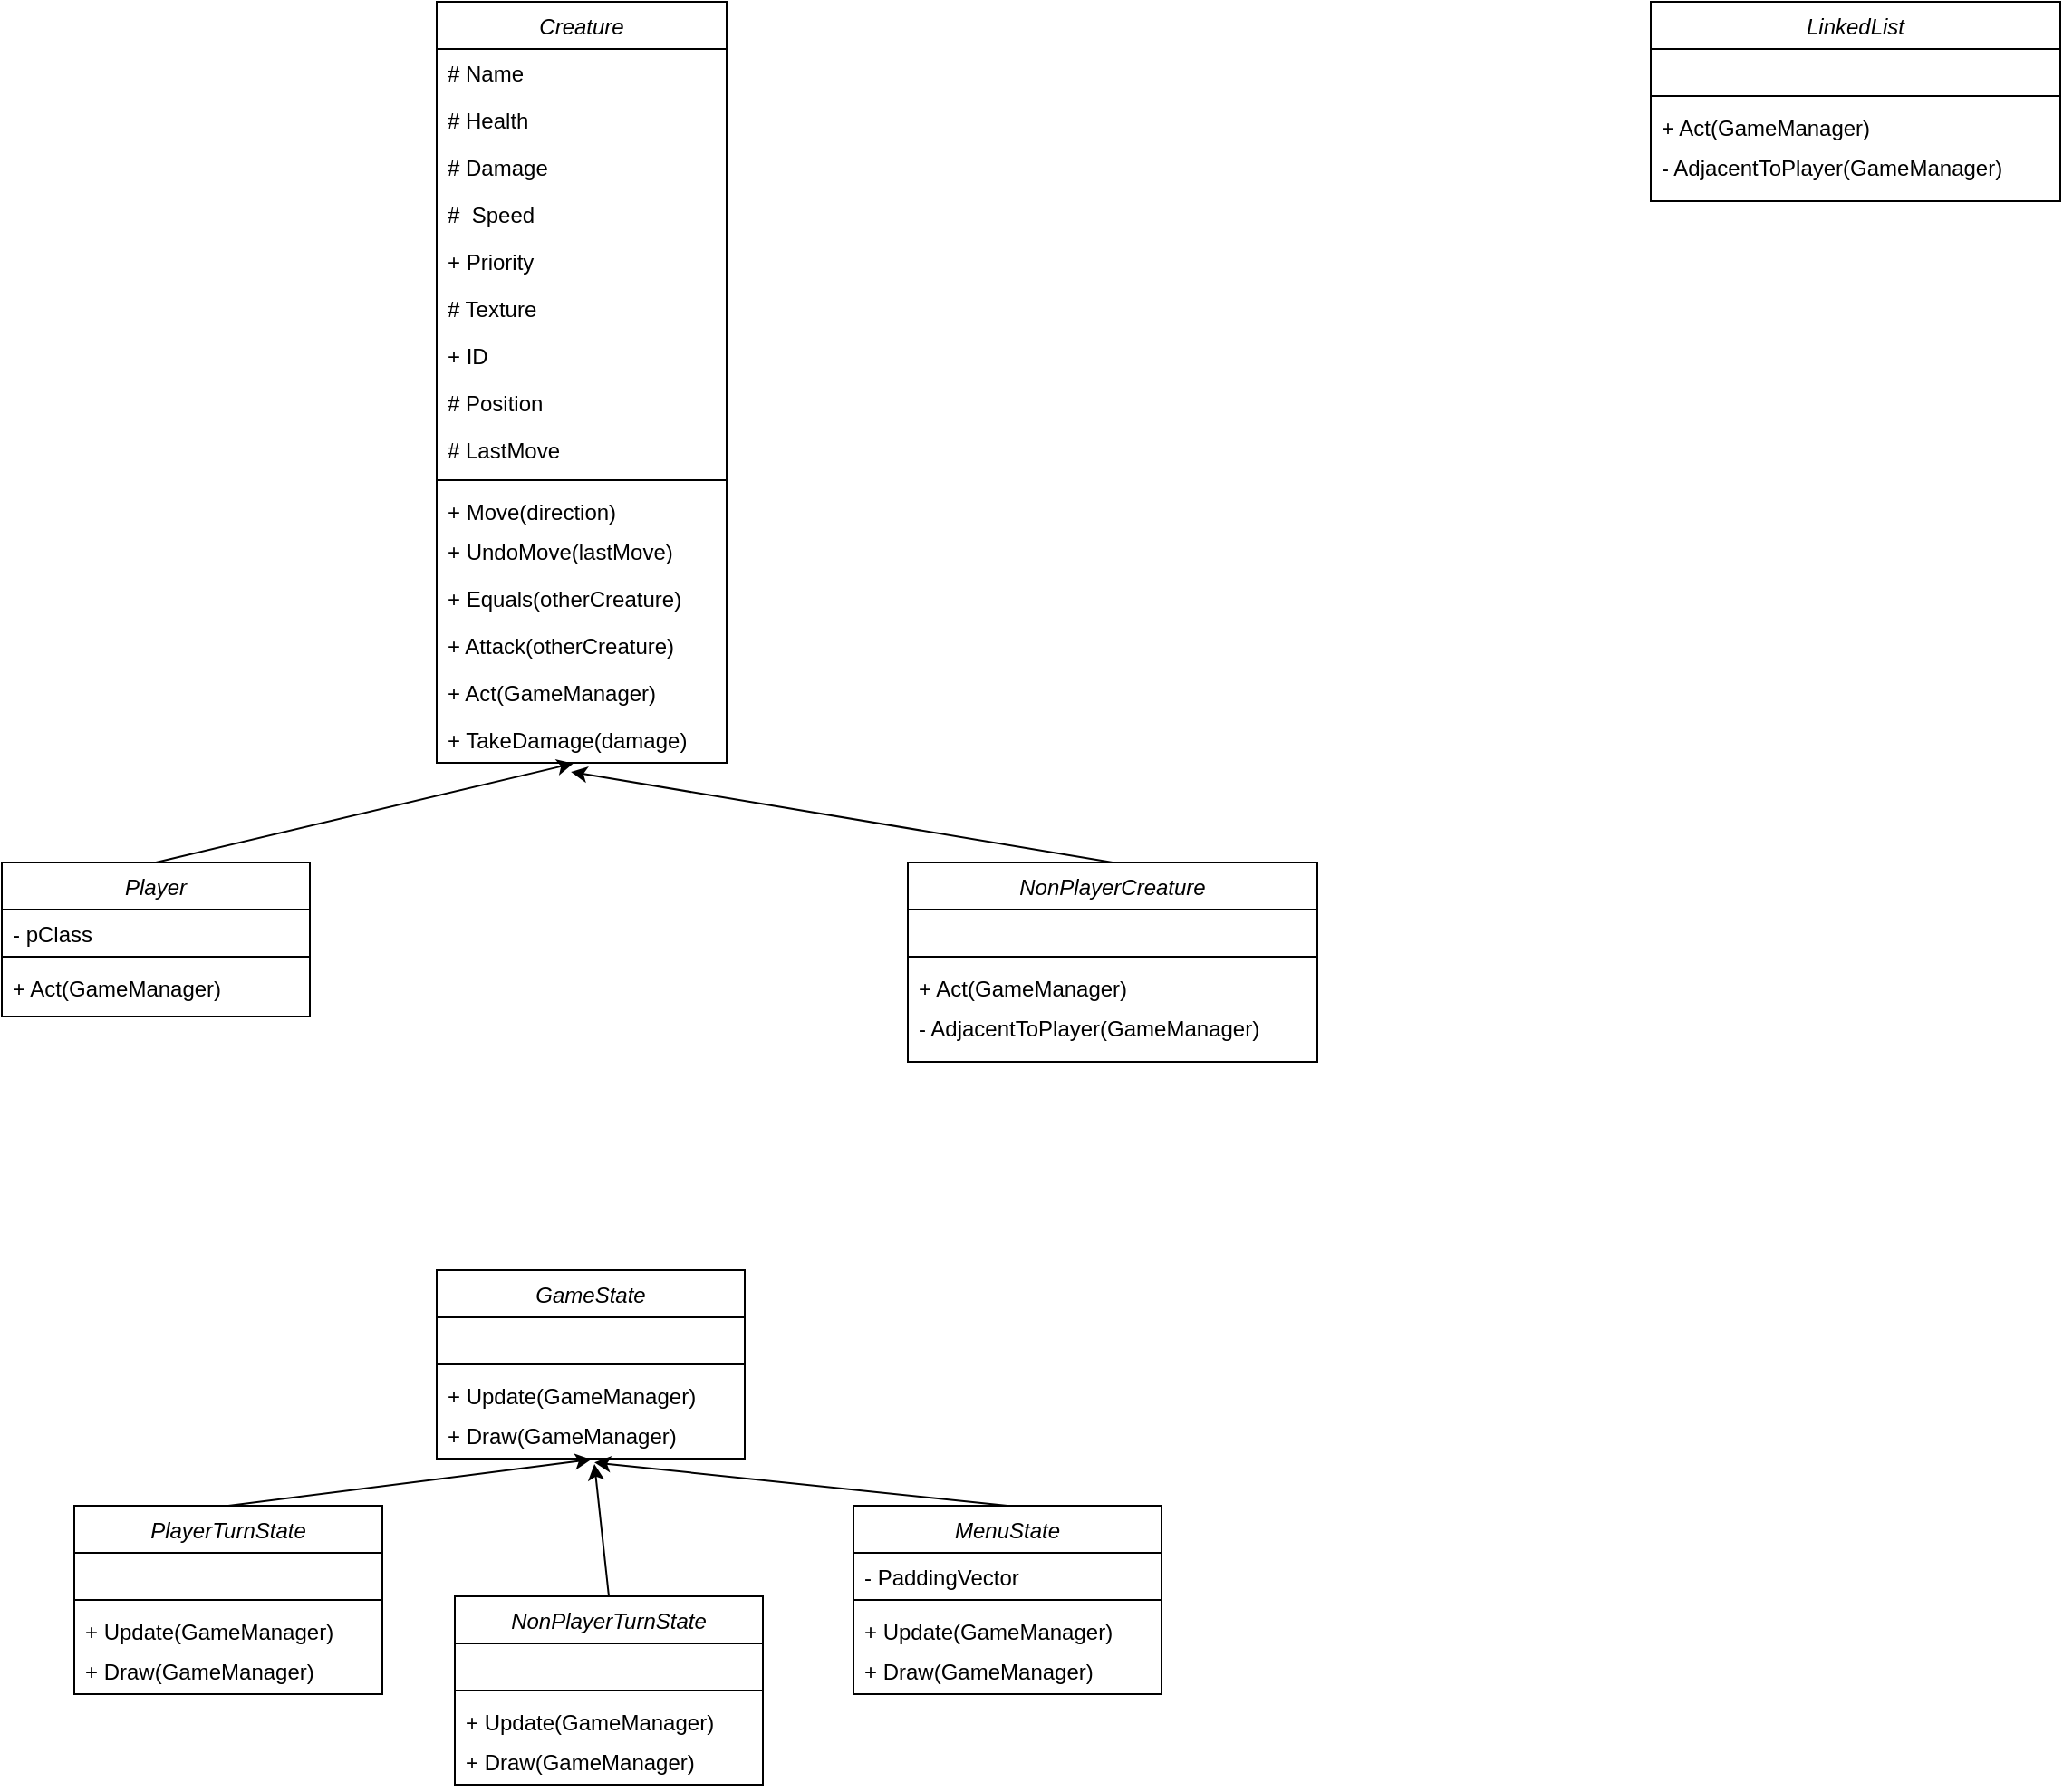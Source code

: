 <mxfile version="26.0.6">
  <diagram id="C5RBs43oDa-KdzZeNtuy" name="Page-1">
    <mxGraphModel dx="1388" dy="658" grid="1" gridSize="10" guides="1" tooltips="1" connect="1" arrows="1" fold="1" page="1" pageScale="1" pageWidth="827" pageHeight="1169" math="0" shadow="0">
      <root>
        <mxCell id="WIyWlLk6GJQsqaUBKTNV-0" />
        <mxCell id="WIyWlLk6GJQsqaUBKTNV-1" parent="WIyWlLk6GJQsqaUBKTNV-0" />
        <mxCell id="zkfFHV4jXpPFQw0GAbJ--0" value="Creature" style="swimlane;fontStyle=2;align=center;verticalAlign=top;childLayout=stackLayout;horizontal=1;startSize=26;horizontalStack=0;resizeParent=1;resizeLast=0;collapsible=1;marginBottom=0;rounded=0;shadow=0;strokeWidth=1;" parent="WIyWlLk6GJQsqaUBKTNV-1" vertex="1">
          <mxGeometry x="290" width="160" height="420" as="geometry">
            <mxRectangle x="230" y="140" width="160" height="26" as="alternateBounds" />
          </mxGeometry>
        </mxCell>
        <mxCell id="zkfFHV4jXpPFQw0GAbJ--1" value="# Name" style="text;align=left;verticalAlign=top;spacingLeft=4;spacingRight=4;overflow=hidden;rotatable=0;points=[[0,0.5],[1,0.5]];portConstraint=eastwest;" parent="zkfFHV4jXpPFQw0GAbJ--0" vertex="1">
          <mxGeometry y="26" width="160" height="26" as="geometry" />
        </mxCell>
        <mxCell id="zkfFHV4jXpPFQw0GAbJ--2" value="# Health" style="text;align=left;verticalAlign=top;spacingLeft=4;spacingRight=4;overflow=hidden;rotatable=0;points=[[0,0.5],[1,0.5]];portConstraint=eastwest;rounded=0;shadow=0;html=0;" parent="zkfFHV4jXpPFQw0GAbJ--0" vertex="1">
          <mxGeometry y="52" width="160" height="26" as="geometry" />
        </mxCell>
        <mxCell id="ZX7bgGSXiQ3ADeG_iKMY-2" value="# Damage" style="text;align=left;verticalAlign=top;spacingLeft=4;spacingRight=4;overflow=hidden;rotatable=0;points=[[0,0.5],[1,0.5]];portConstraint=eastwest;rounded=0;shadow=0;html=0;" parent="zkfFHV4jXpPFQw0GAbJ--0" vertex="1">
          <mxGeometry y="78" width="160" height="26" as="geometry" />
        </mxCell>
        <mxCell id="ZX7bgGSXiQ3ADeG_iKMY-3" value="#  Speed" style="text;align=left;verticalAlign=top;spacingLeft=4;spacingRight=4;overflow=hidden;rotatable=0;points=[[0,0.5],[1,0.5]];portConstraint=eastwest;rounded=0;shadow=0;html=0;" parent="zkfFHV4jXpPFQw0GAbJ--0" vertex="1">
          <mxGeometry y="104" width="160" height="26" as="geometry" />
        </mxCell>
        <mxCell id="ZX7bgGSXiQ3ADeG_iKMY-4" value="+ Priority" style="text;align=left;verticalAlign=top;spacingLeft=4;spacingRight=4;overflow=hidden;rotatable=0;points=[[0,0.5],[1,0.5]];portConstraint=eastwest;rounded=0;shadow=0;html=0;" parent="zkfFHV4jXpPFQw0GAbJ--0" vertex="1">
          <mxGeometry y="130" width="160" height="26" as="geometry" />
        </mxCell>
        <mxCell id="ZX7bgGSXiQ3ADeG_iKMY-6" value="# Texture" style="text;align=left;verticalAlign=top;spacingLeft=4;spacingRight=4;overflow=hidden;rotatable=0;points=[[0,0.5],[1,0.5]];portConstraint=eastwest;rounded=0;shadow=0;html=0;" parent="zkfFHV4jXpPFQw0GAbJ--0" vertex="1">
          <mxGeometry y="156" width="160" height="26" as="geometry" />
        </mxCell>
        <mxCell id="ZX7bgGSXiQ3ADeG_iKMY-5" value="+ ID" style="text;align=left;verticalAlign=top;spacingLeft=4;spacingRight=4;overflow=hidden;rotatable=0;points=[[0,0.5],[1,0.5]];portConstraint=eastwest;rounded=0;shadow=0;html=0;" parent="zkfFHV4jXpPFQw0GAbJ--0" vertex="1">
          <mxGeometry y="182" width="160" height="26" as="geometry" />
        </mxCell>
        <mxCell id="ZX7bgGSXiQ3ADeG_iKMY-7" value="# Position" style="text;align=left;verticalAlign=top;spacingLeft=4;spacingRight=4;overflow=hidden;rotatable=0;points=[[0,0.5],[1,0.5]];portConstraint=eastwest;rounded=0;shadow=0;html=0;" parent="zkfFHV4jXpPFQw0GAbJ--0" vertex="1">
          <mxGeometry y="208" width="160" height="26" as="geometry" />
        </mxCell>
        <mxCell id="ZX7bgGSXiQ3ADeG_iKMY-8" value="# LastMove" style="text;align=left;verticalAlign=top;spacingLeft=4;spacingRight=4;overflow=hidden;rotatable=0;points=[[0,0.5],[1,0.5]];portConstraint=eastwest;rounded=0;shadow=0;html=0;" parent="zkfFHV4jXpPFQw0GAbJ--0" vertex="1">
          <mxGeometry y="234" width="160" height="26" as="geometry" />
        </mxCell>
        <mxCell id="zkfFHV4jXpPFQw0GAbJ--4" value="" style="line;html=1;strokeWidth=1;align=left;verticalAlign=middle;spacingTop=-1;spacingLeft=3;spacingRight=3;rotatable=0;labelPosition=right;points=[];portConstraint=eastwest;" parent="zkfFHV4jXpPFQw0GAbJ--0" vertex="1">
          <mxGeometry y="260" width="160" height="8" as="geometry" />
        </mxCell>
        <mxCell id="zkfFHV4jXpPFQw0GAbJ--5" value="+ Move(direction)" style="text;align=left;verticalAlign=top;spacingLeft=4;spacingRight=4;overflow=hidden;rotatable=0;points=[[0,0.5],[1,0.5]];portConstraint=eastwest;" parent="zkfFHV4jXpPFQw0GAbJ--0" vertex="1">
          <mxGeometry y="268" width="160" height="22" as="geometry" />
        </mxCell>
        <mxCell id="gLOj0-4sn1ZO6H-CUTxP-0" value="+ UndoMove(lastMove)" style="text;align=left;verticalAlign=top;spacingLeft=4;spacingRight=4;overflow=hidden;rotatable=0;points=[[0,0.5],[1,0.5]];portConstraint=eastwest;rounded=0;shadow=0;html=0;" vertex="1" parent="zkfFHV4jXpPFQw0GAbJ--0">
          <mxGeometry y="290" width="160" height="26" as="geometry" />
        </mxCell>
        <mxCell id="gLOj0-4sn1ZO6H-CUTxP-1" value="+ Equals(otherCreature)" style="text;align=left;verticalAlign=top;spacingLeft=4;spacingRight=4;overflow=hidden;rotatable=0;points=[[0,0.5],[1,0.5]];portConstraint=eastwest;rounded=0;shadow=0;html=0;" vertex="1" parent="zkfFHV4jXpPFQw0GAbJ--0">
          <mxGeometry y="316" width="160" height="26" as="geometry" />
        </mxCell>
        <mxCell id="gLOj0-4sn1ZO6H-CUTxP-2" value="+ Attack(otherCreature)" style="text;align=left;verticalAlign=top;spacingLeft=4;spacingRight=4;overflow=hidden;rotatable=0;points=[[0,0.5],[1,0.5]];portConstraint=eastwest;rounded=0;shadow=0;html=0;" vertex="1" parent="zkfFHV4jXpPFQw0GAbJ--0">
          <mxGeometry y="342" width="160" height="26" as="geometry" />
        </mxCell>
        <mxCell id="gLOj0-4sn1ZO6H-CUTxP-4" value="+ Act(GameManager)" style="text;align=left;verticalAlign=top;spacingLeft=4;spacingRight=4;overflow=hidden;rotatable=0;points=[[0,0.5],[1,0.5]];portConstraint=eastwest;rounded=0;shadow=0;html=0;" vertex="1" parent="zkfFHV4jXpPFQw0GAbJ--0">
          <mxGeometry y="368" width="160" height="26" as="geometry" />
        </mxCell>
        <mxCell id="gLOj0-4sn1ZO6H-CUTxP-3" value="+ TakeDamage(damage)" style="text;align=left;verticalAlign=top;spacingLeft=4;spacingRight=4;overflow=hidden;rotatable=0;points=[[0,0.5],[1,0.5]];portConstraint=eastwest;rounded=0;shadow=0;html=0;" vertex="1" parent="zkfFHV4jXpPFQw0GAbJ--0">
          <mxGeometry y="394" width="160" height="26" as="geometry" />
        </mxCell>
        <mxCell id="gLOj0-4sn1ZO6H-CUTxP-5" value="" style="endArrow=classic;html=1;rounded=0;entryX=0.463;entryY=1.192;entryDx=0;entryDy=0;entryPerimeter=0;exitX=0.5;exitY=0;exitDx=0;exitDy=0;" edge="1" parent="WIyWlLk6GJQsqaUBKTNV-1" source="gLOj0-4sn1ZO6H-CUTxP-6" target="gLOj0-4sn1ZO6H-CUTxP-3">
          <mxGeometry width="50" height="50" relative="1" as="geometry">
            <mxPoint x="460" y="560" as="sourcePoint" />
            <mxPoint x="510" y="510" as="targetPoint" />
          </mxGeometry>
        </mxCell>
        <mxCell id="gLOj0-4sn1ZO6H-CUTxP-6" value="NonPlayerCreature" style="swimlane;fontStyle=2;align=center;verticalAlign=top;childLayout=stackLayout;horizontal=1;startSize=26;horizontalStack=0;resizeParent=1;resizeLast=0;collapsible=1;marginBottom=0;rounded=0;shadow=0;strokeWidth=1;" vertex="1" parent="WIyWlLk6GJQsqaUBKTNV-1">
          <mxGeometry x="550" y="475" width="226" height="110" as="geometry">
            <mxRectangle x="230" y="140" width="160" height="26" as="alternateBounds" />
          </mxGeometry>
        </mxCell>
        <mxCell id="gLOj0-4sn1ZO6H-CUTxP-7" value="  " style="text;align=left;verticalAlign=top;spacingLeft=4;spacingRight=4;overflow=hidden;rotatable=0;points=[[0,0.5],[1,0.5]];portConstraint=eastwest;" vertex="1" parent="gLOj0-4sn1ZO6H-CUTxP-6">
          <mxGeometry y="26" width="226" height="22" as="geometry" />
        </mxCell>
        <mxCell id="gLOj0-4sn1ZO6H-CUTxP-16" value="" style="line;html=1;strokeWidth=1;align=left;verticalAlign=middle;spacingTop=-1;spacingLeft=3;spacingRight=3;rotatable=0;labelPosition=right;points=[];portConstraint=eastwest;" vertex="1" parent="gLOj0-4sn1ZO6H-CUTxP-6">
          <mxGeometry y="48" width="226" height="8" as="geometry" />
        </mxCell>
        <mxCell id="gLOj0-4sn1ZO6H-CUTxP-17" value="+ Act(GameManager)" style="text;align=left;verticalAlign=top;spacingLeft=4;spacingRight=4;overflow=hidden;rotatable=0;points=[[0,0.5],[1,0.5]];portConstraint=eastwest;" vertex="1" parent="gLOj0-4sn1ZO6H-CUTxP-6">
          <mxGeometry y="56" width="226" height="22" as="geometry" />
        </mxCell>
        <mxCell id="gLOj0-4sn1ZO6H-CUTxP-18" value="- AdjacentToPlayer(GameManager)" style="text;align=left;verticalAlign=top;spacingLeft=4;spacingRight=4;overflow=hidden;rotatable=0;points=[[0,0.5],[1,0.5]];portConstraint=eastwest;rounded=0;shadow=0;html=0;" vertex="1" parent="gLOj0-4sn1ZO6H-CUTxP-6">
          <mxGeometry y="78" width="226" height="26" as="geometry" />
        </mxCell>
        <mxCell id="YK2nBcZT2l-sE81LdENL-0" value="Player" style="swimlane;fontStyle=2;align=center;verticalAlign=top;childLayout=stackLayout;horizontal=1;startSize=26;horizontalStack=0;resizeParent=1;resizeLast=0;collapsible=1;marginBottom=0;rounded=0;shadow=0;strokeWidth=1;" vertex="1" parent="WIyWlLk6GJQsqaUBKTNV-1">
          <mxGeometry x="50" y="475" width="170" height="85" as="geometry">
            <mxRectangle x="230" y="140" width="160" height="26" as="alternateBounds" />
          </mxGeometry>
        </mxCell>
        <mxCell id="YK2nBcZT2l-sE81LdENL-1" value="- pClass" style="text;align=left;verticalAlign=top;spacingLeft=4;spacingRight=4;overflow=hidden;rotatable=0;points=[[0,0.5],[1,0.5]];portConstraint=eastwest;" vertex="1" parent="YK2nBcZT2l-sE81LdENL-0">
          <mxGeometry y="26" width="170" height="22" as="geometry" />
        </mxCell>
        <mxCell id="YK2nBcZT2l-sE81LdENL-2" value="" style="line;html=1;strokeWidth=1;align=left;verticalAlign=middle;spacingTop=-1;spacingLeft=3;spacingRight=3;rotatable=0;labelPosition=right;points=[];portConstraint=eastwest;" vertex="1" parent="YK2nBcZT2l-sE81LdENL-0">
          <mxGeometry y="48" width="170" height="8" as="geometry" />
        </mxCell>
        <mxCell id="YK2nBcZT2l-sE81LdENL-3" value="+ Act(GameManager)" style="text;align=left;verticalAlign=top;spacingLeft=4;spacingRight=4;overflow=hidden;rotatable=0;points=[[0,0.5],[1,0.5]];portConstraint=eastwest;" vertex="1" parent="YK2nBcZT2l-sE81LdENL-0">
          <mxGeometry y="56" width="170" height="22" as="geometry" />
        </mxCell>
        <mxCell id="YK2nBcZT2l-sE81LdENL-6" value="" style="endArrow=classic;html=1;rounded=0;exitX=0.5;exitY=0;exitDx=0;exitDy=0;entryX=0.471;entryY=1.013;entryDx=0;entryDy=0;entryPerimeter=0;" edge="1" parent="WIyWlLk6GJQsqaUBKTNV-1" source="YK2nBcZT2l-sE81LdENL-0" target="gLOj0-4sn1ZO6H-CUTxP-3">
          <mxGeometry width="50" height="50" relative="1" as="geometry">
            <mxPoint x="160" y="440" as="sourcePoint" />
            <mxPoint x="210" y="390" as="targetPoint" />
          </mxGeometry>
        </mxCell>
        <mxCell id="YK2nBcZT2l-sE81LdENL-7" value="GameState" style="swimlane;fontStyle=2;align=center;verticalAlign=top;childLayout=stackLayout;horizontal=1;startSize=26;horizontalStack=0;resizeParent=1;resizeLast=0;collapsible=1;marginBottom=0;rounded=0;shadow=0;strokeWidth=1;" vertex="1" parent="WIyWlLk6GJQsqaUBKTNV-1">
          <mxGeometry x="290" y="700" width="170" height="104" as="geometry">
            <mxRectangle x="230" y="140" width="160" height="26" as="alternateBounds" />
          </mxGeometry>
        </mxCell>
        <mxCell id="YK2nBcZT2l-sE81LdENL-8" value=" " style="text;align=left;verticalAlign=top;spacingLeft=4;spacingRight=4;overflow=hidden;rotatable=0;points=[[0,0.5],[1,0.5]];portConstraint=eastwest;" vertex="1" parent="YK2nBcZT2l-sE81LdENL-7">
          <mxGeometry y="26" width="170" height="22" as="geometry" />
        </mxCell>
        <mxCell id="YK2nBcZT2l-sE81LdENL-9" value="" style="line;html=1;strokeWidth=1;align=left;verticalAlign=middle;spacingTop=-1;spacingLeft=3;spacingRight=3;rotatable=0;labelPosition=right;points=[];portConstraint=eastwest;" vertex="1" parent="YK2nBcZT2l-sE81LdENL-7">
          <mxGeometry y="48" width="170" height="8" as="geometry" />
        </mxCell>
        <mxCell id="YK2nBcZT2l-sE81LdENL-10" value="+ Update(GameManager)" style="text;align=left;verticalAlign=top;spacingLeft=4;spacingRight=4;overflow=hidden;rotatable=0;points=[[0,0.5],[1,0.5]];portConstraint=eastwest;" vertex="1" parent="YK2nBcZT2l-sE81LdENL-7">
          <mxGeometry y="56" width="170" height="22" as="geometry" />
        </mxCell>
        <mxCell id="YK2nBcZT2l-sE81LdENL-11" value="+ Draw(GameManager)" style="text;align=left;verticalAlign=top;spacingLeft=4;spacingRight=4;overflow=hidden;rotatable=0;points=[[0,0.5],[1,0.5]];portConstraint=eastwest;rounded=0;shadow=0;html=0;" vertex="1" parent="YK2nBcZT2l-sE81LdENL-7">
          <mxGeometry y="78" width="170" height="26" as="geometry" />
        </mxCell>
        <mxCell id="YK2nBcZT2l-sE81LdENL-12" value="MenuState" style="swimlane;fontStyle=2;align=center;verticalAlign=top;childLayout=stackLayout;horizontal=1;startSize=26;horizontalStack=0;resizeParent=1;resizeLast=0;collapsible=1;marginBottom=0;rounded=0;shadow=0;strokeWidth=1;" vertex="1" parent="WIyWlLk6GJQsqaUBKTNV-1">
          <mxGeometry x="520" y="830" width="170" height="104" as="geometry">
            <mxRectangle x="230" y="140" width="160" height="26" as="alternateBounds" />
          </mxGeometry>
        </mxCell>
        <mxCell id="YK2nBcZT2l-sE81LdENL-13" value="- PaddingVector" style="text;align=left;verticalAlign=top;spacingLeft=4;spacingRight=4;overflow=hidden;rotatable=0;points=[[0,0.5],[1,0.5]];portConstraint=eastwest;" vertex="1" parent="YK2nBcZT2l-sE81LdENL-12">
          <mxGeometry y="26" width="170" height="22" as="geometry" />
        </mxCell>
        <mxCell id="YK2nBcZT2l-sE81LdENL-14" value="" style="line;html=1;strokeWidth=1;align=left;verticalAlign=middle;spacingTop=-1;spacingLeft=3;spacingRight=3;rotatable=0;labelPosition=right;points=[];portConstraint=eastwest;" vertex="1" parent="YK2nBcZT2l-sE81LdENL-12">
          <mxGeometry y="48" width="170" height="8" as="geometry" />
        </mxCell>
        <mxCell id="YK2nBcZT2l-sE81LdENL-15" value="+ Update(GameManager)" style="text;align=left;verticalAlign=top;spacingLeft=4;spacingRight=4;overflow=hidden;rotatable=0;points=[[0,0.5],[1,0.5]];portConstraint=eastwest;" vertex="1" parent="YK2nBcZT2l-sE81LdENL-12">
          <mxGeometry y="56" width="170" height="22" as="geometry" />
        </mxCell>
        <mxCell id="YK2nBcZT2l-sE81LdENL-16" value="+ Draw(GameManager)" style="text;align=left;verticalAlign=top;spacingLeft=4;spacingRight=4;overflow=hidden;rotatable=0;points=[[0,0.5],[1,0.5]];portConstraint=eastwest;rounded=0;shadow=0;html=0;" vertex="1" parent="YK2nBcZT2l-sE81LdENL-12">
          <mxGeometry y="78" width="170" height="26" as="geometry" />
        </mxCell>
        <mxCell id="YK2nBcZT2l-sE81LdENL-17" value="" style="endArrow=classic;html=1;rounded=0;exitX=0.5;exitY=0;exitDx=0;exitDy=0;entryX=0.512;entryY=1.083;entryDx=0;entryDy=0;entryPerimeter=0;" edge="1" parent="WIyWlLk6GJQsqaUBKTNV-1" source="YK2nBcZT2l-sE81LdENL-12" target="YK2nBcZT2l-sE81LdENL-11">
          <mxGeometry width="50" height="50" relative="1" as="geometry">
            <mxPoint x="630" y="780" as="sourcePoint" />
            <mxPoint x="680" y="730" as="targetPoint" />
          </mxGeometry>
        </mxCell>
        <mxCell id="YK2nBcZT2l-sE81LdENL-18" value="PlayerTurnState" style="swimlane;fontStyle=2;align=center;verticalAlign=top;childLayout=stackLayout;horizontal=1;startSize=26;horizontalStack=0;resizeParent=1;resizeLast=0;collapsible=1;marginBottom=0;rounded=0;shadow=0;strokeWidth=1;" vertex="1" parent="WIyWlLk6GJQsqaUBKTNV-1">
          <mxGeometry x="90" y="830" width="170" height="104" as="geometry">
            <mxRectangle x="230" y="140" width="160" height="26" as="alternateBounds" />
          </mxGeometry>
        </mxCell>
        <mxCell id="YK2nBcZT2l-sE81LdENL-19" value=" " style="text;align=left;verticalAlign=top;spacingLeft=4;spacingRight=4;overflow=hidden;rotatable=0;points=[[0,0.5],[1,0.5]];portConstraint=eastwest;" vertex="1" parent="YK2nBcZT2l-sE81LdENL-18">
          <mxGeometry y="26" width="170" height="22" as="geometry" />
        </mxCell>
        <mxCell id="YK2nBcZT2l-sE81LdENL-20" value="" style="line;html=1;strokeWidth=1;align=left;verticalAlign=middle;spacingTop=-1;spacingLeft=3;spacingRight=3;rotatable=0;labelPosition=right;points=[];portConstraint=eastwest;" vertex="1" parent="YK2nBcZT2l-sE81LdENL-18">
          <mxGeometry y="48" width="170" height="8" as="geometry" />
        </mxCell>
        <mxCell id="YK2nBcZT2l-sE81LdENL-21" value="+ Update(GameManager)" style="text;align=left;verticalAlign=top;spacingLeft=4;spacingRight=4;overflow=hidden;rotatable=0;points=[[0,0.5],[1,0.5]];portConstraint=eastwest;" vertex="1" parent="YK2nBcZT2l-sE81LdENL-18">
          <mxGeometry y="56" width="170" height="22" as="geometry" />
        </mxCell>
        <mxCell id="YK2nBcZT2l-sE81LdENL-22" value="+ Draw(GameManager)" style="text;align=left;verticalAlign=top;spacingLeft=4;spacingRight=4;overflow=hidden;rotatable=0;points=[[0,0.5],[1,0.5]];portConstraint=eastwest;rounded=0;shadow=0;html=0;" vertex="1" parent="YK2nBcZT2l-sE81LdENL-18">
          <mxGeometry y="78" width="170" height="26" as="geometry" />
        </mxCell>
        <mxCell id="YK2nBcZT2l-sE81LdENL-23" value="" style="endArrow=classic;html=1;rounded=0;exitX=0.5;exitY=0;exitDx=0;exitDy=0;entryX=0.502;entryY=1.019;entryDx=0;entryDy=0;entryPerimeter=0;" edge="1" parent="WIyWlLk6GJQsqaUBKTNV-1" source="YK2nBcZT2l-sE81LdENL-18" target="YK2nBcZT2l-sE81LdENL-11">
          <mxGeometry width="50" height="50" relative="1" as="geometry">
            <mxPoint x="210" y="710" as="sourcePoint" />
            <mxPoint x="260" y="660" as="targetPoint" />
          </mxGeometry>
        </mxCell>
        <mxCell id="YK2nBcZT2l-sE81LdENL-24" value="NonPlayerTurnState" style="swimlane;fontStyle=2;align=center;verticalAlign=top;childLayout=stackLayout;horizontal=1;startSize=26;horizontalStack=0;resizeParent=1;resizeLast=0;collapsible=1;marginBottom=0;rounded=0;shadow=0;strokeWidth=1;" vertex="1" parent="WIyWlLk6GJQsqaUBKTNV-1">
          <mxGeometry x="300" y="880" width="170" height="104" as="geometry">
            <mxRectangle x="230" y="140" width="160" height="26" as="alternateBounds" />
          </mxGeometry>
        </mxCell>
        <mxCell id="YK2nBcZT2l-sE81LdENL-25" value=" " style="text;align=left;verticalAlign=top;spacingLeft=4;spacingRight=4;overflow=hidden;rotatable=0;points=[[0,0.5],[1,0.5]];portConstraint=eastwest;" vertex="1" parent="YK2nBcZT2l-sE81LdENL-24">
          <mxGeometry y="26" width="170" height="22" as="geometry" />
        </mxCell>
        <mxCell id="YK2nBcZT2l-sE81LdENL-26" value="" style="line;html=1;strokeWidth=1;align=left;verticalAlign=middle;spacingTop=-1;spacingLeft=3;spacingRight=3;rotatable=0;labelPosition=right;points=[];portConstraint=eastwest;" vertex="1" parent="YK2nBcZT2l-sE81LdENL-24">
          <mxGeometry y="48" width="170" height="8" as="geometry" />
        </mxCell>
        <mxCell id="YK2nBcZT2l-sE81LdENL-27" value="+ Update(GameManager)" style="text;align=left;verticalAlign=top;spacingLeft=4;spacingRight=4;overflow=hidden;rotatable=0;points=[[0,0.5],[1,0.5]];portConstraint=eastwest;" vertex="1" parent="YK2nBcZT2l-sE81LdENL-24">
          <mxGeometry y="56" width="170" height="22" as="geometry" />
        </mxCell>
        <mxCell id="YK2nBcZT2l-sE81LdENL-28" value="+ Draw(GameManager)" style="text;align=left;verticalAlign=top;spacingLeft=4;spacingRight=4;overflow=hidden;rotatable=0;points=[[0,0.5],[1,0.5]];portConstraint=eastwest;rounded=0;shadow=0;html=0;" vertex="1" parent="YK2nBcZT2l-sE81LdENL-24">
          <mxGeometry y="78" width="170" height="26" as="geometry" />
        </mxCell>
        <mxCell id="YK2nBcZT2l-sE81LdENL-29" value="" style="endArrow=classic;html=1;rounded=0;exitX=0.5;exitY=0;exitDx=0;exitDy=0;entryX=0.512;entryY=1.115;entryDx=0;entryDy=0;entryPerimeter=0;" edge="1" parent="WIyWlLk6GJQsqaUBKTNV-1" source="YK2nBcZT2l-sE81LdENL-24" target="YK2nBcZT2l-sE81LdENL-11">
          <mxGeometry width="50" height="50" relative="1" as="geometry">
            <mxPoint x="610" y="800" as="sourcePoint" />
            <mxPoint x="660" y="750" as="targetPoint" />
          </mxGeometry>
        </mxCell>
        <mxCell id="YK2nBcZT2l-sE81LdENL-30" value="LinkedList" style="swimlane;fontStyle=2;align=center;verticalAlign=top;childLayout=stackLayout;horizontal=1;startSize=26;horizontalStack=0;resizeParent=1;resizeLast=0;collapsible=1;marginBottom=0;rounded=0;shadow=0;strokeWidth=1;" vertex="1" parent="WIyWlLk6GJQsqaUBKTNV-1">
          <mxGeometry x="960" width="226" height="110" as="geometry">
            <mxRectangle x="230" y="140" width="160" height="26" as="alternateBounds" />
          </mxGeometry>
        </mxCell>
        <mxCell id="YK2nBcZT2l-sE81LdENL-31" value="  " style="text;align=left;verticalAlign=top;spacingLeft=4;spacingRight=4;overflow=hidden;rotatable=0;points=[[0,0.5],[1,0.5]];portConstraint=eastwest;" vertex="1" parent="YK2nBcZT2l-sE81LdENL-30">
          <mxGeometry y="26" width="226" height="22" as="geometry" />
        </mxCell>
        <mxCell id="YK2nBcZT2l-sE81LdENL-32" value="" style="line;html=1;strokeWidth=1;align=left;verticalAlign=middle;spacingTop=-1;spacingLeft=3;spacingRight=3;rotatable=0;labelPosition=right;points=[];portConstraint=eastwest;" vertex="1" parent="YK2nBcZT2l-sE81LdENL-30">
          <mxGeometry y="48" width="226" height="8" as="geometry" />
        </mxCell>
        <mxCell id="YK2nBcZT2l-sE81LdENL-33" value="+ Act(GameManager)" style="text;align=left;verticalAlign=top;spacingLeft=4;spacingRight=4;overflow=hidden;rotatable=0;points=[[0,0.5],[1,0.5]];portConstraint=eastwest;" vertex="1" parent="YK2nBcZT2l-sE81LdENL-30">
          <mxGeometry y="56" width="226" height="22" as="geometry" />
        </mxCell>
        <mxCell id="YK2nBcZT2l-sE81LdENL-34" value="- AdjacentToPlayer(GameManager)" style="text;align=left;verticalAlign=top;spacingLeft=4;spacingRight=4;overflow=hidden;rotatable=0;points=[[0,0.5],[1,0.5]];portConstraint=eastwest;rounded=0;shadow=0;html=0;" vertex="1" parent="YK2nBcZT2l-sE81LdENL-30">
          <mxGeometry y="78" width="226" height="26" as="geometry" />
        </mxCell>
      </root>
    </mxGraphModel>
  </diagram>
</mxfile>
